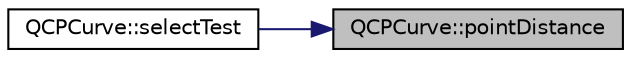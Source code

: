 digraph "QCPCurve::pointDistance"
{
 // LATEX_PDF_SIZE
  edge [fontname="Helvetica",fontsize="10",labelfontname="Helvetica",labelfontsize="10"];
  node [fontname="Helvetica",fontsize="10",shape=record];
  rankdir="RL";
  Node1 [label="QCPCurve::pointDistance",height=0.2,width=0.4,color="black", fillcolor="grey75", style="filled", fontcolor="black",tooltip=" "];
  Node1 -> Node2 [dir="back",color="midnightblue",fontsize="10",style="solid",fontname="Helvetica"];
  Node2 [label="QCPCurve::selectTest",height=0.2,width=0.4,color="black", fillcolor="white", style="filled",URL="$classQCPCurve.html#a6717367381d420607fae5c98b4eba022",tooltip=" "];
}
